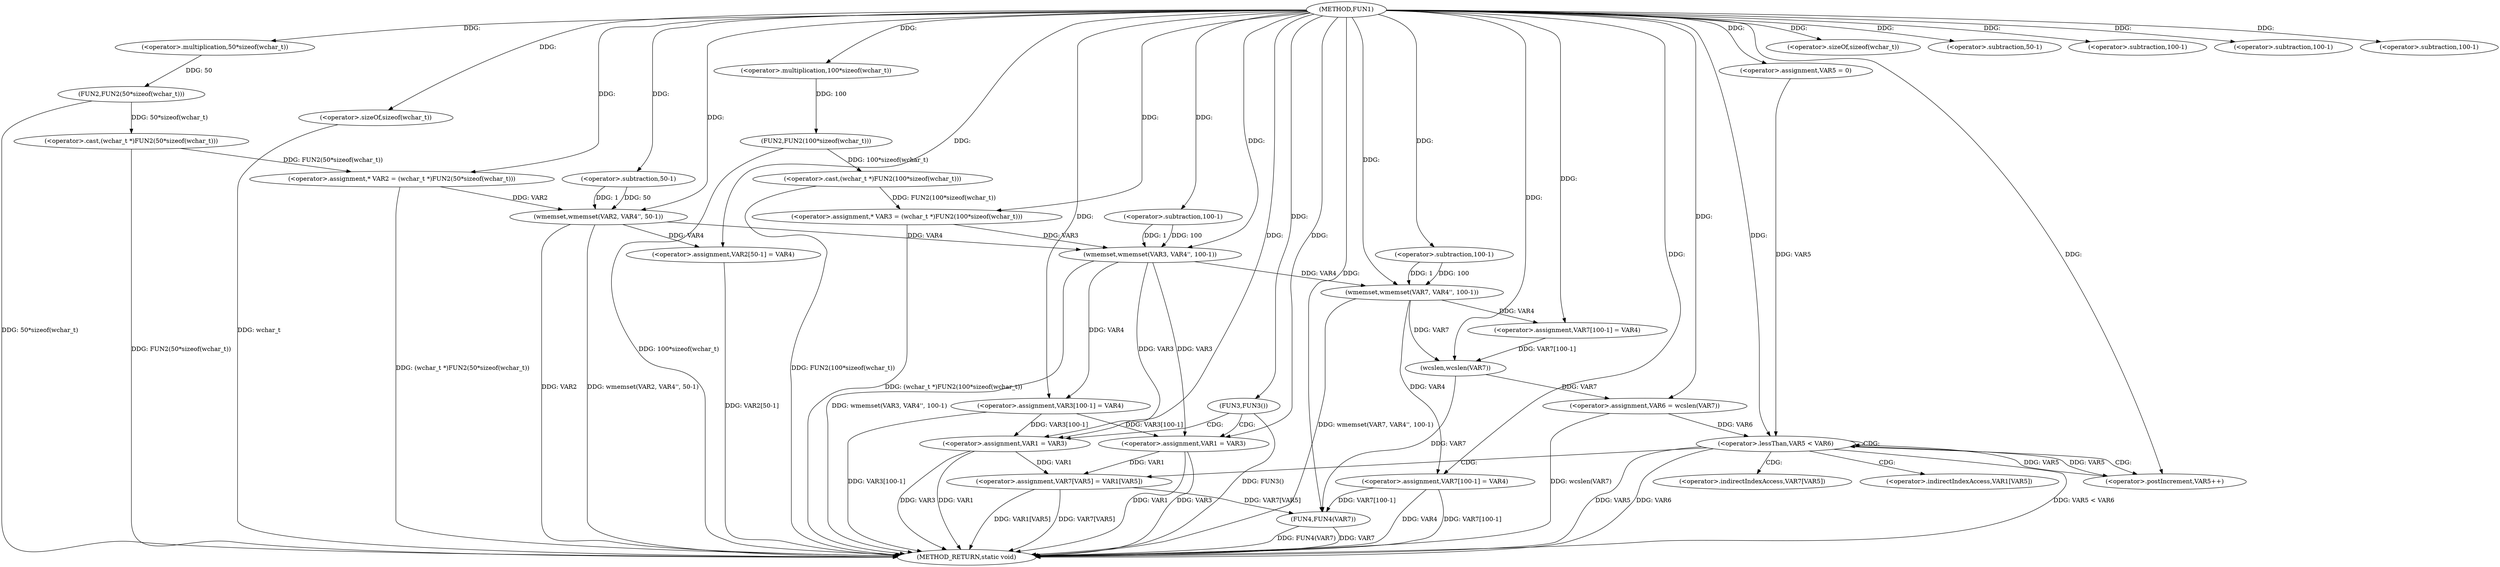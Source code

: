 digraph FUN1 {  
"1000100" [label = "(METHOD,FUN1)" ]
"1000207" [label = "(METHOD_RETURN,static void)" ]
"1000104" [label = "(<operator>.assignment,* VAR2 = (wchar_t *)FUN2(50*sizeof(wchar_t)))" ]
"1000106" [label = "(<operator>.cast,(wchar_t *)FUN2(50*sizeof(wchar_t)))" ]
"1000108" [label = "(FUN2,FUN2(50*sizeof(wchar_t)))" ]
"1000109" [label = "(<operator>.multiplication,50*sizeof(wchar_t))" ]
"1000111" [label = "(<operator>.sizeOf,sizeof(wchar_t))" ]
"1000114" [label = "(<operator>.assignment,* VAR3 = (wchar_t *)FUN2(100*sizeof(wchar_t)))" ]
"1000116" [label = "(<operator>.cast,(wchar_t *)FUN2(100*sizeof(wchar_t)))" ]
"1000118" [label = "(FUN2,FUN2(100*sizeof(wchar_t)))" ]
"1000119" [label = "(<operator>.multiplication,100*sizeof(wchar_t))" ]
"1000121" [label = "(<operator>.sizeOf,sizeof(wchar_t))" ]
"1000123" [label = "(wmemset,wmemset(VAR2, VAR4'', 50-1))" ]
"1000126" [label = "(<operator>.subtraction,50-1)" ]
"1000129" [label = "(<operator>.assignment,VAR2[50-1] = VAR4)" ]
"1000132" [label = "(<operator>.subtraction,50-1)" ]
"1000136" [label = "(wmemset,wmemset(VAR3, VAR4'', 100-1))" ]
"1000139" [label = "(<operator>.subtraction,100-1)" ]
"1000142" [label = "(<operator>.assignment,VAR3[100-1] = VAR4)" ]
"1000145" [label = "(<operator>.subtraction,100-1)" ]
"1000150" [label = "(FUN3,FUN3())" ]
"1000152" [label = "(<operator>.assignment,VAR1 = VAR3)" ]
"1000157" [label = "(<operator>.assignment,VAR1 = VAR3)" ]
"1000164" [label = "(wmemset,wmemset(VAR7, VAR4'', 100-1))" ]
"1000167" [label = "(<operator>.subtraction,100-1)" ]
"1000170" [label = "(<operator>.assignment,VAR7[100-1] = VAR4)" ]
"1000173" [label = "(<operator>.subtraction,100-1)" ]
"1000177" [label = "(<operator>.assignment,VAR6 = wcslen(VAR7))" ]
"1000179" [label = "(wcslen,wcslen(VAR7))" ]
"1000182" [label = "(<operator>.assignment,VAR5 = 0)" ]
"1000185" [label = "(<operator>.lessThan,VAR5 < VAR6)" ]
"1000188" [label = "(<operator>.postIncrement,VAR5++)" ]
"1000191" [label = "(<operator>.assignment,VAR7[VAR5] = VAR1[VAR5])" ]
"1000198" [label = "(<operator>.assignment,VAR7[100-1] = VAR4)" ]
"1000201" [label = "(<operator>.subtraction,100-1)" ]
"1000205" [label = "(FUN4,FUN4(VAR7))" ]
"1000192" [label = "(<operator>.indirectIndexAccess,VAR7[VAR5])" ]
"1000195" [label = "(<operator>.indirectIndexAccess,VAR1[VAR5])" ]
  "1000106" -> "1000207"  [ label = "DDG: FUN2(50*sizeof(wchar_t))"] 
  "1000185" -> "1000207"  [ label = "DDG: VAR5 < VAR6"] 
  "1000152" -> "1000207"  [ label = "DDG: VAR1"] 
  "1000116" -> "1000207"  [ label = "DDG: FUN2(100*sizeof(wchar_t))"] 
  "1000152" -> "1000207"  [ label = "DDG: VAR3"] 
  "1000198" -> "1000207"  [ label = "DDG: VAR7[100-1]"] 
  "1000157" -> "1000207"  [ label = "DDG: VAR3"] 
  "1000129" -> "1000207"  [ label = "DDG: VAR2[50-1]"] 
  "1000164" -> "1000207"  [ label = "DDG: wmemset(VAR7, VAR4'', 100-1)"] 
  "1000185" -> "1000207"  [ label = "DDG: VAR5"] 
  "1000185" -> "1000207"  [ label = "DDG: VAR6"] 
  "1000177" -> "1000207"  [ label = "DDG: wcslen(VAR7)"] 
  "1000205" -> "1000207"  [ label = "DDG: VAR7"] 
  "1000123" -> "1000207"  [ label = "DDG: wmemset(VAR2, VAR4'', 50-1)"] 
  "1000191" -> "1000207"  [ label = "DDG: VAR1[VAR5]"] 
  "1000157" -> "1000207"  [ label = "DDG: VAR1"] 
  "1000142" -> "1000207"  [ label = "DDG: VAR3[100-1]"] 
  "1000136" -> "1000207"  [ label = "DDG: wmemset(VAR3, VAR4'', 100-1)"] 
  "1000121" -> "1000207"  [ label = "DDG: wchar_t"] 
  "1000150" -> "1000207"  [ label = "DDG: FUN3()"] 
  "1000205" -> "1000207"  [ label = "DDG: FUN4(VAR7)"] 
  "1000118" -> "1000207"  [ label = "DDG: 100*sizeof(wchar_t)"] 
  "1000114" -> "1000207"  [ label = "DDG: (wchar_t *)FUN2(100*sizeof(wchar_t))"] 
  "1000191" -> "1000207"  [ label = "DDG: VAR7[VAR5]"] 
  "1000104" -> "1000207"  [ label = "DDG: (wchar_t *)FUN2(50*sizeof(wchar_t))"] 
  "1000108" -> "1000207"  [ label = "DDG: 50*sizeof(wchar_t)"] 
  "1000123" -> "1000207"  [ label = "DDG: VAR2"] 
  "1000198" -> "1000207"  [ label = "DDG: VAR4"] 
  "1000106" -> "1000104"  [ label = "DDG: FUN2(50*sizeof(wchar_t))"] 
  "1000100" -> "1000104"  [ label = "DDG: "] 
  "1000108" -> "1000106"  [ label = "DDG: 50*sizeof(wchar_t)"] 
  "1000109" -> "1000108"  [ label = "DDG: 50"] 
  "1000100" -> "1000109"  [ label = "DDG: "] 
  "1000100" -> "1000111"  [ label = "DDG: "] 
  "1000116" -> "1000114"  [ label = "DDG: FUN2(100*sizeof(wchar_t))"] 
  "1000100" -> "1000114"  [ label = "DDG: "] 
  "1000118" -> "1000116"  [ label = "DDG: 100*sizeof(wchar_t)"] 
  "1000119" -> "1000118"  [ label = "DDG: 100"] 
  "1000100" -> "1000119"  [ label = "DDG: "] 
  "1000100" -> "1000121"  [ label = "DDG: "] 
  "1000104" -> "1000123"  [ label = "DDG: VAR2"] 
  "1000100" -> "1000123"  [ label = "DDG: "] 
  "1000126" -> "1000123"  [ label = "DDG: 50"] 
  "1000126" -> "1000123"  [ label = "DDG: 1"] 
  "1000100" -> "1000126"  [ label = "DDG: "] 
  "1000123" -> "1000129"  [ label = "DDG: VAR4"] 
  "1000100" -> "1000129"  [ label = "DDG: "] 
  "1000100" -> "1000132"  [ label = "DDG: "] 
  "1000114" -> "1000136"  [ label = "DDG: VAR3"] 
  "1000100" -> "1000136"  [ label = "DDG: "] 
  "1000123" -> "1000136"  [ label = "DDG: VAR4"] 
  "1000139" -> "1000136"  [ label = "DDG: 100"] 
  "1000139" -> "1000136"  [ label = "DDG: 1"] 
  "1000100" -> "1000139"  [ label = "DDG: "] 
  "1000136" -> "1000142"  [ label = "DDG: VAR4"] 
  "1000100" -> "1000142"  [ label = "DDG: "] 
  "1000100" -> "1000145"  [ label = "DDG: "] 
  "1000100" -> "1000150"  [ label = "DDG: "] 
  "1000142" -> "1000152"  [ label = "DDG: VAR3[100-1]"] 
  "1000136" -> "1000152"  [ label = "DDG: VAR3"] 
  "1000100" -> "1000152"  [ label = "DDG: "] 
  "1000142" -> "1000157"  [ label = "DDG: VAR3[100-1]"] 
  "1000136" -> "1000157"  [ label = "DDG: VAR3"] 
  "1000100" -> "1000157"  [ label = "DDG: "] 
  "1000100" -> "1000164"  [ label = "DDG: "] 
  "1000136" -> "1000164"  [ label = "DDG: VAR4"] 
  "1000167" -> "1000164"  [ label = "DDG: 100"] 
  "1000167" -> "1000164"  [ label = "DDG: 1"] 
  "1000100" -> "1000167"  [ label = "DDG: "] 
  "1000164" -> "1000170"  [ label = "DDG: VAR4"] 
  "1000100" -> "1000170"  [ label = "DDG: "] 
  "1000100" -> "1000173"  [ label = "DDG: "] 
  "1000179" -> "1000177"  [ label = "DDG: VAR7"] 
  "1000100" -> "1000177"  [ label = "DDG: "] 
  "1000170" -> "1000179"  [ label = "DDG: VAR7[100-1]"] 
  "1000164" -> "1000179"  [ label = "DDG: VAR7"] 
  "1000100" -> "1000179"  [ label = "DDG: "] 
  "1000100" -> "1000182"  [ label = "DDG: "] 
  "1000188" -> "1000185"  [ label = "DDG: VAR5"] 
  "1000182" -> "1000185"  [ label = "DDG: VAR5"] 
  "1000100" -> "1000185"  [ label = "DDG: "] 
  "1000177" -> "1000185"  [ label = "DDG: VAR6"] 
  "1000185" -> "1000188"  [ label = "DDG: VAR5"] 
  "1000100" -> "1000188"  [ label = "DDG: "] 
  "1000157" -> "1000191"  [ label = "DDG: VAR1"] 
  "1000152" -> "1000191"  [ label = "DDG: VAR1"] 
  "1000100" -> "1000198"  [ label = "DDG: "] 
  "1000164" -> "1000198"  [ label = "DDG: VAR4"] 
  "1000100" -> "1000201"  [ label = "DDG: "] 
  "1000179" -> "1000205"  [ label = "DDG: VAR7"] 
  "1000198" -> "1000205"  [ label = "DDG: VAR7[100-1]"] 
  "1000191" -> "1000205"  [ label = "DDG: VAR7[VAR5]"] 
  "1000100" -> "1000205"  [ label = "DDG: "] 
  "1000150" -> "1000152"  [ label = "CDG: "] 
  "1000150" -> "1000157"  [ label = "CDG: "] 
  "1000185" -> "1000195"  [ label = "CDG: "] 
  "1000185" -> "1000192"  [ label = "CDG: "] 
  "1000185" -> "1000188"  [ label = "CDG: "] 
  "1000185" -> "1000191"  [ label = "CDG: "] 
  "1000185" -> "1000185"  [ label = "CDG: "] 
}
